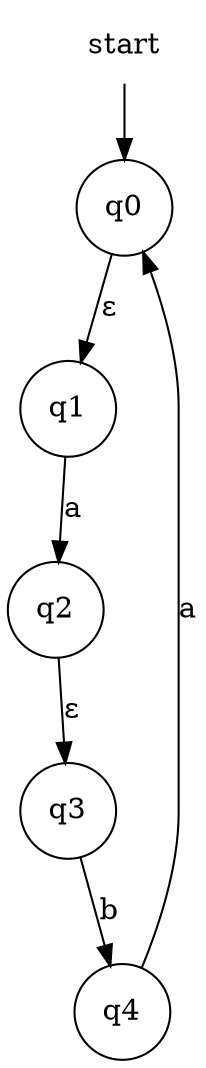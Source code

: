 digraph automaton {
    node [shape=none]; start;
    node [shape=circle];
    start -> "q0";
    "q0" -> "q1" [label="&epsilon;"];
    "q1" -> "q2" [label="a"];
    "q2" -> "q3" [label="&epsilon;"];
    "q3" -> "q4" [label="b"];
    "q4" -> "q0" [label="a"];
}
